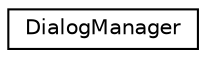 digraph "Graphical Class Hierarchy"
{
 // LATEX_PDF_SIZE
  edge [fontname="Helvetica",fontsize="10",labelfontname="Helvetica",labelfontsize="10"];
  node [fontname="Helvetica",fontsize="10",shape=record];
  rankdir="LR";
  Node0 [label="DialogManager",height=0.2,width=0.4,color="black", fillcolor="white", style="filled",URL="$classDialogManager.html",tooltip=" "];
}
